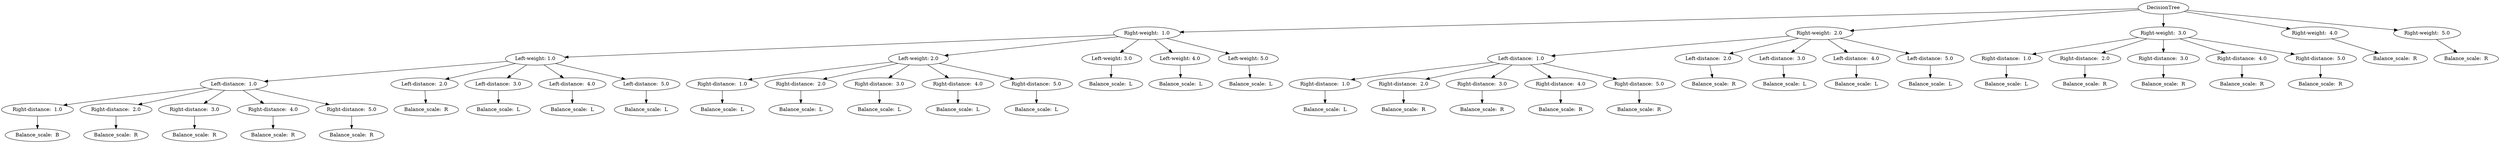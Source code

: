 digraph g {
		node0[label="DecisionTree"];
		node1[label="Right-weight:  1.0"];
	node0->node1;
		node2[label="Left-weight: 1.0"];
	node1->node2;
		node3[label="Left-distance:  1.0"];
	node2->node3;
		node4[label="Right-distance:  1.0"];
	node3->node4;
		node5[label="Balance_scale:  B"];
	node4->node5;
		node6[label="Right-distance:  2.0"];
	node3->node6;
		node7[label="Balance_scale:  R"];
	node6->node7;
		node8[label="Right-distance:  3.0"];
	node3->node8;
		node9[label="Balance_scale:  R"];
	node8->node9;
		node10[label="Right-distance:  4.0"];
	node3->node10;
		node11[label="Balance_scale:  R"];
	node10->node11;
		node12[label="Right-distance:  5.0"];
	node3->node12;
		node13[label="Balance_scale:  R"];
	node12->node13;
		node14[label="Left-distance:  2.0"];
	node2->node14;
		node15[label="Balance_scale:  R"];
	node14->node15;
		node16[label="Left-distance:  3.0"];
	node2->node16;
		node17[label="Balance_scale:  L"];
	node16->node17;
		node18[label="Left-distance:  4.0"];
	node2->node18;
		node19[label="Balance_scale:  L"];
	node18->node19;
		node20[label="Left-distance:  5.0"];
	node2->node20;
		node21[label="Balance_scale:  L"];
	node20->node21;
		node22[label="Left-weight: 2.0"];
	node1->node22;
		node23[label="Right-distance:  1.0"];
	node22->node23;
		node24[label="Balance_scale:  L"];
	node23->node24;
		node25[label="Right-distance:  2.0"];
	node22->node25;
		node26[label="Balance_scale:  L"];
	node25->node26;
		node27[label="Right-distance:  3.0"];
	node22->node27;
		node28[label="Balance_scale:  L"];
	node27->node28;
		node29[label="Right-distance:  4.0"];
	node22->node29;
		node30[label="Balance_scale:  L"];
	node29->node30;
		node31[label="Right-distance:  5.0"];
	node22->node31;
		node32[label="Balance_scale:  L"];
	node31->node32;
		node33[label="Left-weight: 3.0"];
	node1->node33;
		node34[label="Balance_scale:  L"];
	node33->node34;
		node35[label="Left-weight: 4.0"];
	node1->node35;
		node36[label="Balance_scale:  L"];
	node35->node36;
		node37[label="Left-weight: 5.0"];
	node1->node37;
		node38[label="Balance_scale:  L"];
	node37->node38;
		node39[label="Right-weight:  2.0"];
	node0->node39;
		node40[label="Left-distance:  1.0"];
	node39->node40;
		node41[label="Right-distance:  1.0"];
	node40->node41;
		node42[label="Balance_scale:  L"];
	node41->node42;
		node43[label="Right-distance:  2.0"];
	node40->node43;
		node44[label="Balance_scale:  R"];
	node43->node44;
		node45[label="Right-distance:  3.0"];
	node40->node45;
		node46[label="Balance_scale:  R"];
	node45->node46;
		node47[label="Right-distance:  4.0"];
	node40->node47;
		node48[label="Balance_scale:  R"];
	node47->node48;
		node49[label="Right-distance:  5.0"];
	node40->node49;
		node50[label="Balance_scale:  R"];
	node49->node50;
		node51[label="Left-distance:  2.0"];
	node39->node51;
		node52[label="Balance_scale:  R"];
	node51->node52;
		node53[label="Left-distance:  3.0"];
	node39->node53;
		node54[label="Balance_scale:  L"];
	node53->node54;
		node55[label="Left-distance:  4.0"];
	node39->node55;
		node56[label="Balance_scale:  L"];
	node55->node56;
		node57[label="Left-distance:  5.0"];
	node39->node57;
		node58[label="Balance_scale:  L"];
	node57->node58;
		node59[label="Right-weight:  3.0"];
	node0->node59;
		node60[label="Right-distance:  1.0"];
	node59->node60;
		node61[label="Balance_scale:  L"];
	node60->node61;
		node62[label="Right-distance:  2.0"];
	node59->node62;
		node63[label="Balance_scale:  R"];
	node62->node63;
		node64[label="Right-distance:  3.0"];
	node59->node64;
		node65[label="Balance_scale:  R"];
	node64->node65;
		node66[label="Right-distance:  4.0"];
	node59->node66;
		node67[label="Balance_scale:  R"];
	node66->node67;
		node68[label="Right-distance:  5.0"];
	node59->node68;
		node69[label="Balance_scale:  R"];
	node68->node69;
		node70[label="Right-weight:  4.0"];
	node0->node70;
		node71[label="Balance_scale:  R"];
	node70->node71;
		node72[label="Right-weight:  5.0"];
	node0->node72;
		node73[label="Balance_scale:  R"];
	node72->node73;
}